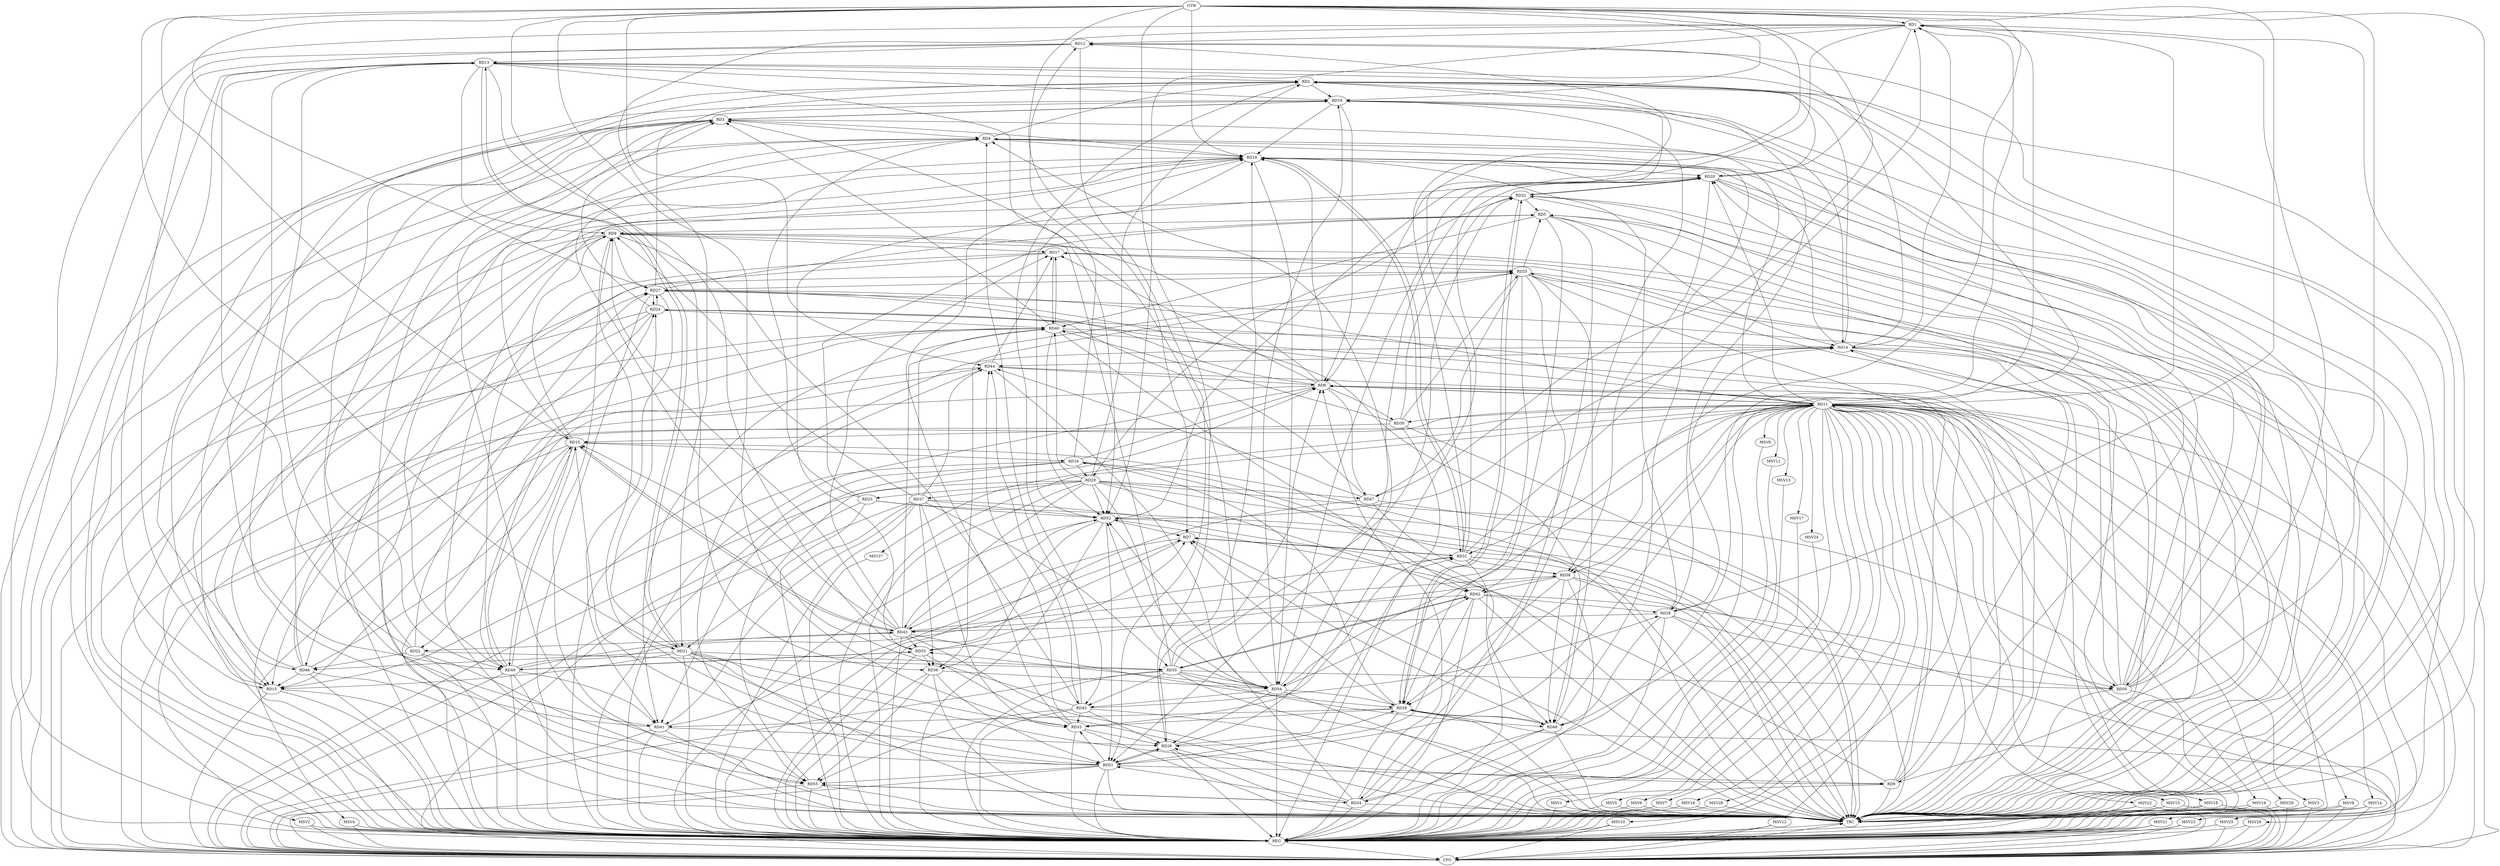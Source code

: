 strict digraph G {
  RD1 [ label="RD1" ];
  RD2 [ label="RD2" ];
  RD3 [ label="RD3" ];
  RD4 [ label="RD4" ];
  RD5 [ label="RD5" ];
  RD6 [ label="RD6" ];
  RD7 [ label="RD7" ];
  RD8 [ label="RD8" ];
  RD9 [ label="RD9" ];
  RD10 [ label="RD10" ];
  RD11 [ label="RD11" ];
  RD12 [ label="RD12" ];
  RD13 [ label="RD13" ];
  RD14 [ label="RD14" ];
  RD15 [ label="RD15" ];
  RD16 [ label="RD16" ];
  RD17 [ label="RD17" ];
  RD18 [ label="RD18" ];
  RD19 [ label="RD19" ];
  RD20 [ label="RD20" ];
  RD21 [ label="RD21" ];
  RD22 [ label="RD22" ];
  RD23 [ label="RD23" ];
  RD24 [ label="RD24" ];
  RD25 [ label="RD25" ];
  RD26 [ label="RD26" ];
  RD27 [ label="RD27" ];
  RD28 [ label="RD28" ];
  RD29 [ label="RD29" ];
  RD30 [ label="RD30" ];
  RD31 [ label="RD31" ];
  RD32 [ label="RD32" ];
  RD33 [ label="RD33" ];
  RD34 [ label="RD34" ];
  RD35 [ label="RD35" ];
  RD36 [ label="RD36" ];
  RD37 [ label="RD37" ];
  RD38 [ label="RD38" ];
  RD39 [ label="RD39" ];
  RD40 [ label="RD40" ];
  RD41 [ label="RD41" ];
  RD42 [ label="RD42" ];
  RD43 [ label="RD43" ];
  RD44 [ label="RD44" ];
  RD45 [ label="RD45" ];
  RD46 [ label="RD46" ];
  RD47 [ label="RD47" ];
  RD48 [ label="RD48" ];
  RD49 [ label="RD49" ];
  RD50 [ label="RD50" ];
  RD51 [ label="RD51" ];
  RD52 [ label="RD52" ];
  RD53 [ label="RD53" ];
  RD54 [ label="RD54" ];
  RD55 [ label="RD55" ];
  GTW [ label="GTW" ];
  REG [ label="REG" ];
  CFG [ label="CFG" ];
  TRC [ label="TRC" ];
  MSV1 [ label="MSV1" ];
  MSV2 [ label="MSV2" ];
  MSV3 [ label="MSV3" ];
  MSV4 [ label="MSV4" ];
  MSV5 [ label="MSV5" ];
  MSV6 [ label="MSV6" ];
  MSV7 [ label="MSV7" ];
  MSV8 [ label="MSV8" ];
  MSV9 [ label="MSV9" ];
  MSV10 [ label="MSV10" ];
  MSV11 [ label="MSV11" ];
  MSV12 [ label="MSV12" ];
  MSV13 [ label="MSV13" ];
  MSV14 [ label="MSV14" ];
  MSV15 [ label="MSV15" ];
  MSV16 [ label="MSV16" ];
  MSV17 [ label="MSV17" ];
  MSV18 [ label="MSV18" ];
  MSV19 [ label="MSV19" ];
  MSV20 [ label="MSV20" ];
  MSV21 [ label="MSV21" ];
  MSV22 [ label="MSV22" ];
  MSV23 [ label="MSV23" ];
  MSV24 [ label="MSV24" ];
  MSV25 [ label="MSV25" ];
  MSV26 [ label="MSV26" ];
  MSV27 [ label="MSV27" ];
  MSV28 [ label="MSV28" ];
  RD11 -> RD1;
  RD1 -> RD12;
  RD1 -> RD14;
  RD1 -> RD20;
  RD1 -> RD21;
  RD31 -> RD1;
  RD34 -> RD1;
  RD1 -> RD48;
  RD50 -> RD1;
  RD1 -> RD52;
  RD1 -> RD54;
  RD4 -> RD2;
  RD11 -> RD2;
  RD13 -> RD2;
  RD14 -> RD2;
  RD2 -> RD19;
  RD27 -> RD2;
  RD2 -> RD28;
  RD29 -> RD2;
  RD31 -> RD2;
  RD2 -> RD41;
  RD2 -> RD45;
  RD3 -> RD4;
  RD3 -> RD18;
  RD3 -> RD19;
  RD19 -> RD3;
  RD22 -> RD3;
  RD24 -> RD3;
  RD40 -> RD3;
  RD3 -> RD49;
  RD51 -> RD3;
  RD54 -> RD3;
  RD3 -> RD55;
  RD11 -> RD4;
  RD15 -> RD4;
  RD4 -> RD18;
  RD23 -> RD4;
  RD43 -> RD4;
  RD45 -> RD4;
  RD48 -> RD4;
  RD54 -> RD4;
  RD5 -> RD8;
  RD5 -> RD14;
  RD23 -> RD5;
  RD25 -> RD5;
  RD27 -> RD5;
  RD32 -> RD5;
  RD5 -> RD39;
  RD5 -> RD40;
  RD5 -> RD42;
  RD50 -> RD5;
  RD6 -> RD8;
  RD9 -> RD6;
  RD6 -> RD11;
  RD11 -> RD6;
  RD16 -> RD6;
  RD6 -> RD17;
  RD6 -> RD18;
  RD19 -> RD6;
  RD6 -> RD27;
  RD6 -> RD30;
  RD34 -> RD6;
  RD35 -> RD6;
  RD44 -> RD6;
  RD6 -> RD47;
  RD55 -> RD6;
  RD7 -> RD31;
  RD31 -> RD7;
  RD39 -> RD7;
  RD41 -> RD7;
  RD7 -> RD43;
  RD48 -> RD7;
  RD52 -> RD7;
  RD53 -> RD7;
  RD10 -> RD8;
  RD13 -> RD8;
  RD8 -> RD17;
  RD8 -> RD27;
  RD35 -> RD8;
  RD37 -> RD8;
  RD43 -> RD8;
  RD8 -> RD45;
  RD8 -> RD49;
  RD51 -> RD8;
  RD8 -> RD55;
  RD9 -> RD11;
  RD9 -> RD14;
  RD9 -> RD20;
  RD21 -> RD9;
  RD51 -> RD9;
  RD9 -> RD52;
  RD10 -> RD16;
  RD10 -> RD18;
  RD10 -> RD22;
  RD30 -> RD10;
  RD10 -> RD43;
  RD43 -> RD10;
  RD45 -> RD10;
  RD46 -> RD10;
  RD10 -> RD49;
  RD49 -> RD10;
  RD51 -> RD10;
  RD11 -> RD20;
  RD11 -> RD24;
  RD11 -> RD27;
  RD11 -> RD30;
  RD11 -> RD31;
  RD11 -> RD38;
  RD11 -> RD39;
  RD11 -> RD51;
  RD11 -> RD54;
  RD12 -> RD13;
  RD14 -> RD12;
  RD12 -> RD15;
  RD16 -> RD12;
  RD31 -> RD12;
  RD12 -> RD51;
  RD15 -> RD13;
  RD13 -> RD19;
  RD20 -> RD13;
  RD13 -> RD21;
  RD21 -> RD13;
  RD22 -> RD13;
  RD41 -> RD13;
  RD13 -> RD49;
  RD13 -> RD52;
  RD13 -> RD53;
  RD14 -> RD18;
  RD19 -> RD14;
  RD28 -> RD14;
  RD40 -> RD14;
  RD14 -> RD44;
  RD52 -> RD14;
  RD14 -> RD55;
  RD16 -> RD15;
  RD18 -> RD15;
  RD21 -> RD15;
  RD32 -> RD15;
  RD40 -> RD15;
  RD44 -> RD15;
  RD46 -> RD15;
  RD16 -> RD29;
  RD39 -> RD16;
  RD16 -> RD41;
  RD16 -> RD48;
  RD17 -> RD25;
  RD17 -> RD40;
  RD40 -> RD17;
  RD43 -> RD17;
  RD44 -> RD17;
  RD17 -> RD49;
  RD50 -> RD17;
  RD19 -> RD18;
  RD18 -> RD20;
  RD26 -> RD18;
  RD28 -> RD18;
  RD18 -> RD31;
  RD31 -> RD18;
  RD33 -> RD18;
  RD46 -> RD18;
  RD50 -> RD18;
  RD18 -> RD52;
  RD18 -> RD54;
  RD18 -> RD55;
  RD34 -> RD19;
  RD19 -> RD46;
  RD50 -> RD19;
  RD54 -> RD19;
  RD26 -> RD20;
  RD20 -> RD32;
  RD32 -> RD20;
  RD20 -> RD38;
  RD20 -> RD50;
  RD20 -> RD51;
  RD20 -> RD52;
  RD53 -> RD20;
  RD21 -> RD24;
  RD21 -> RD33;
  RD21 -> RD35;
  RD37 -> RD21;
  RD21 -> RD46;
  RD21 -> RD51;
  RD22 -> RD27;
  RD22 -> RD35;
  RD43 -> RD22;
  RD22 -> RD46;
  RD29 -> RD23;
  RD23 -> RD52;
  RD24 -> RD27;
  RD27 -> RD24;
  RD24 -> RD40;
  RD24 -> RD46;
  RD47 -> RD24;
  RD49 -> RD24;
  RD25 -> RD27;
  RD30 -> RD25;
  RD25 -> RD34;
  RD25 -> RD36;
  RD25 -> RD39;
  RD43 -> RD25;
  RD46 -> RD25;
  RD25 -> RD47;
  RD25 -> RD48;
  RD50 -> RD25;
  RD26 -> RD31;
  RD33 -> RD26;
  RD34 -> RD26;
  RD41 -> RD26;
  RD42 -> RD26;
  RD45 -> RD26;
  RD26 -> RD51;
  RD51 -> RD26;
  RD54 -> RD26;
  RD27 -> RD41;
  RD46 -> RD27;
  RD27 -> RD48;
  RD42 -> RD28;
  RD28 -> RD43;
  RD45 -> RD28;
  RD28 -> RD48;
  RD28 -> RD50;
  RD32 -> RD29;
  RD29 -> RD37;
  RD29 -> RD40;
  RD29 -> RD42;
  RD29 -> RD43;
  RD29 -> RD47;
  RD29 -> RD50;
  RD29 -> RD52;
  RD29 -> RD54;
  RD30 -> RD32;
  RD30 -> RD40;
  RD31 -> RD33;
  RD31 -> RD38;
  RD49 -> RD31;
  RD35 -> RD32;
  RD32 -> RD39;
  RD39 -> RD32;
  RD50 -> RD32;
  RD37 -> RD33;
  RD39 -> RD33;
  RD33 -> RD44;
  RD45 -> RD33;
  RD51 -> RD33;
  RD48 -> RD34;
  RD34 -> RD51;
  RD34 -> RD52;
  RD34 -> RD55;
  RD55 -> RD34;
  RD37 -> RD35;
  RD35 -> RD42;
  RD42 -> RD35;
  RD35 -> RD45;
  RD35 -> RD48;
  RD35 -> RD50;
  RD35 -> RD54;
  RD37 -> RD36;
  RD36 -> RD51;
  RD52 -> RD36;
  RD53 -> RD36;
  RD36 -> RD54;
  RD36 -> RD55;
  RD37 -> RD40;
  RD37 -> RD41;
  RD37 -> RD44;
  RD37 -> RD52;
  RD38 -> RD39;
  RD38 -> RD42;
  RD43 -> RD38;
  RD47 -> RD38;
  RD38 -> RD48;
  RD38 -> RD53;
  RD39 -> RD41;
  RD43 -> RD39;
  RD39 -> RD48;
  RD48 -> RD39;
  RD51 -> RD39;
  RD54 -> RD39;
  RD40 -> RD41;
  RD40 -> RD42;
  RD40 -> RD52;
  RD49 -> RD41;
  RD42 -> RD43;
  RD42 -> RD50;
  RD54 -> RD42;
  RD49 -> RD43;
  RD43 -> RD52;
  RD43 -> RD53;
  RD45 -> RD44;
  RD47 -> RD44;
  RD49 -> RD44;
  RD44 -> RD54;
  RD54 -> RD45;
  RD45 -> RD55;
  RD49 -> RD53;
  RD53 -> RD49;
  RD52 -> RD51;
  RD51 -> RD55;
  RD54 -> RD52;
  RD54 -> RD53;
  GTW -> RD44;
  GTW -> RD19;
  GTW -> RD21;
  GTW -> RD10;
  GTW -> RD33;
  GTW -> RD9;
  GTW -> RD36;
  GTW -> RD6;
  GTW -> RD18;
  GTW -> RD26;
  GTW -> RD47;
  GTW -> RD28;
  GTW -> RD1;
  GTW -> RD27;
  GTW -> RD7;
  GTW -> RD38;
  RD1 -> REG;
  RD2 -> REG;
  RD3 -> REG;
  RD4 -> REG;
  RD5 -> REG;
  RD6 -> REG;
  RD7 -> REG;
  RD8 -> REG;
  RD9 -> REG;
  RD10 -> REG;
  RD11 -> REG;
  RD12 -> REG;
  RD13 -> REG;
  RD14 -> REG;
  RD15 -> REG;
  RD16 -> REG;
  RD17 -> REG;
  RD18 -> REG;
  RD19 -> REG;
  RD20 -> REG;
  RD21 -> REG;
  RD22 -> REG;
  RD23 -> REG;
  RD24 -> REG;
  RD25 -> REG;
  RD26 -> REG;
  RD27 -> REG;
  RD28 -> REG;
  RD29 -> REG;
  RD30 -> REG;
  RD31 -> REG;
  RD32 -> REG;
  RD33 -> REG;
  RD34 -> REG;
  RD35 -> REG;
  RD36 -> REG;
  RD37 -> REG;
  RD38 -> REG;
  RD39 -> REG;
  RD40 -> REG;
  RD41 -> REG;
  RD42 -> REG;
  RD43 -> REG;
  RD44 -> REG;
  RD45 -> REG;
  RD46 -> REG;
  RD47 -> REG;
  RD48 -> REG;
  RD49 -> REG;
  RD50 -> REG;
  RD51 -> REG;
  RD52 -> REG;
  RD53 -> REG;
  RD54 -> REG;
  RD55 -> REG;
  RD23 -> CFG;
  RD3 -> CFG;
  RD14 -> CFG;
  RD41 -> CFG;
  RD6 -> CFG;
  RD38 -> CFG;
  RD40 -> CFG;
  RD37 -> CFG;
  RD10 -> CFG;
  RD2 -> CFG;
  RD8 -> CFG;
  RD29 -> CFG;
  RD4 -> CFG;
  RD39 -> CFG;
  RD55 -> CFG;
  RD24 -> CFG;
  RD52 -> CFG;
  RD15 -> CFG;
  RD35 -> CFG;
  RD49 -> CFG;
  RD25 -> CFG;
  RD51 -> CFG;
  REG -> CFG;
  RD1 -> TRC;
  RD2 -> TRC;
  RD3 -> TRC;
  RD4 -> TRC;
  RD5 -> TRC;
  RD6 -> TRC;
  RD7 -> TRC;
  RD8 -> TRC;
  RD9 -> TRC;
  RD10 -> TRC;
  RD11 -> TRC;
  RD12 -> TRC;
  RD13 -> TRC;
  RD14 -> TRC;
  RD15 -> TRC;
  RD16 -> TRC;
  RD17 -> TRC;
  RD18 -> TRC;
  RD19 -> TRC;
  RD20 -> TRC;
  RD21 -> TRC;
  RD22 -> TRC;
  RD23 -> TRC;
  RD24 -> TRC;
  RD25 -> TRC;
  RD26 -> TRC;
  RD27 -> TRC;
  RD28 -> TRC;
  RD29 -> TRC;
  RD30 -> TRC;
  RD31 -> TRC;
  RD32 -> TRC;
  RD33 -> TRC;
  RD34 -> TRC;
  RD35 -> TRC;
  RD36 -> TRC;
  RD37 -> TRC;
  RD38 -> TRC;
  RD39 -> TRC;
  RD40 -> TRC;
  RD41 -> TRC;
  RD42 -> TRC;
  RD43 -> TRC;
  RD44 -> TRC;
  RD45 -> TRC;
  RD46 -> TRC;
  RD47 -> TRC;
  RD48 -> TRC;
  RD49 -> TRC;
  RD50 -> TRC;
  RD51 -> TRC;
  RD52 -> TRC;
  RD53 -> TRC;
  RD54 -> TRC;
  RD55 -> TRC;
  GTW -> TRC;
  CFG -> TRC;
  TRC -> REG;
  RD11 -> MSV1;
  RD11 -> MSV2;
  RD11 -> MSV3;
  RD11 -> MSV4;
  MSV1 -> REG;
  MSV1 -> TRC;
  MSV2 -> REG;
  MSV2 -> CFG;
  MSV3 -> REG;
  MSV3 -> TRC;
  MSV3 -> CFG;
  MSV4 -> REG;
  MSV4 -> CFG;
  RD11 -> MSV5;
  RD11 -> MSV6;
  MSV5 -> REG;
  MSV5 -> TRC;
  MSV6 -> REG;
  MSV6 -> TRC;
  RD11 -> MSV7;
  MSV7 -> REG;
  MSV7 -> TRC;
  RD11 -> MSV8;
  RD11 -> MSV9;
  RD11 -> MSV10;
  RD11 -> MSV11;
  MSV8 -> REG;
  MSV9 -> REG;
  MSV9 -> TRC;
  MSV9 -> CFG;
  MSV10 -> REG;
  MSV10 -> CFG;
  MSV11 -> REG;
  RD11 -> MSV12;
  RD11 -> MSV13;
  MSV12 -> REG;
  MSV12 -> CFG;
  MSV13 -> REG;
  RD11 -> MSV14;
  MSV14 -> REG;
  MSV14 -> TRC;
  MSV14 -> CFG;
  RD11 -> MSV15;
  MSV15 -> REG;
  MSV15 -> TRC;
  MSV15 -> CFG;
  RD11 -> MSV16;
  RD11 -> MSV17;
  RD11 -> MSV18;
  RD11 -> MSV19;
  RD11 -> MSV20;
  RD11 -> MSV21;
  MSV16 -> REG;
  MSV16 -> TRC;
  MSV17 -> REG;
  MSV18 -> REG;
  MSV18 -> TRC;
  MSV18 -> CFG;
  MSV19 -> REG;
  MSV19 -> TRC;
  MSV19 -> CFG;
  MSV20 -> REG;
  MSV20 -> TRC;
  MSV20 -> CFG;
  MSV21 -> REG;
  MSV21 -> CFG;
  RD11 -> MSV22;
  RD11 -> MSV23;
  MSV22 -> REG;
  MSV22 -> TRC;
  MSV22 -> CFG;
  MSV23 -> REG;
  MSV23 -> CFG;
  RD11 -> MSV24;
  RD11 -> MSV25;
  RD11 -> MSV26;
  MSV24 -> REG;
  MSV25 -> REG;
  MSV25 -> CFG;
  MSV26 -> REG;
  MSV26 -> CFG;
  RD11 -> MSV27;
  RD11 -> MSV28;
  MSV27 -> REG;
  MSV28 -> REG;
  MSV28 -> TRC;
}
